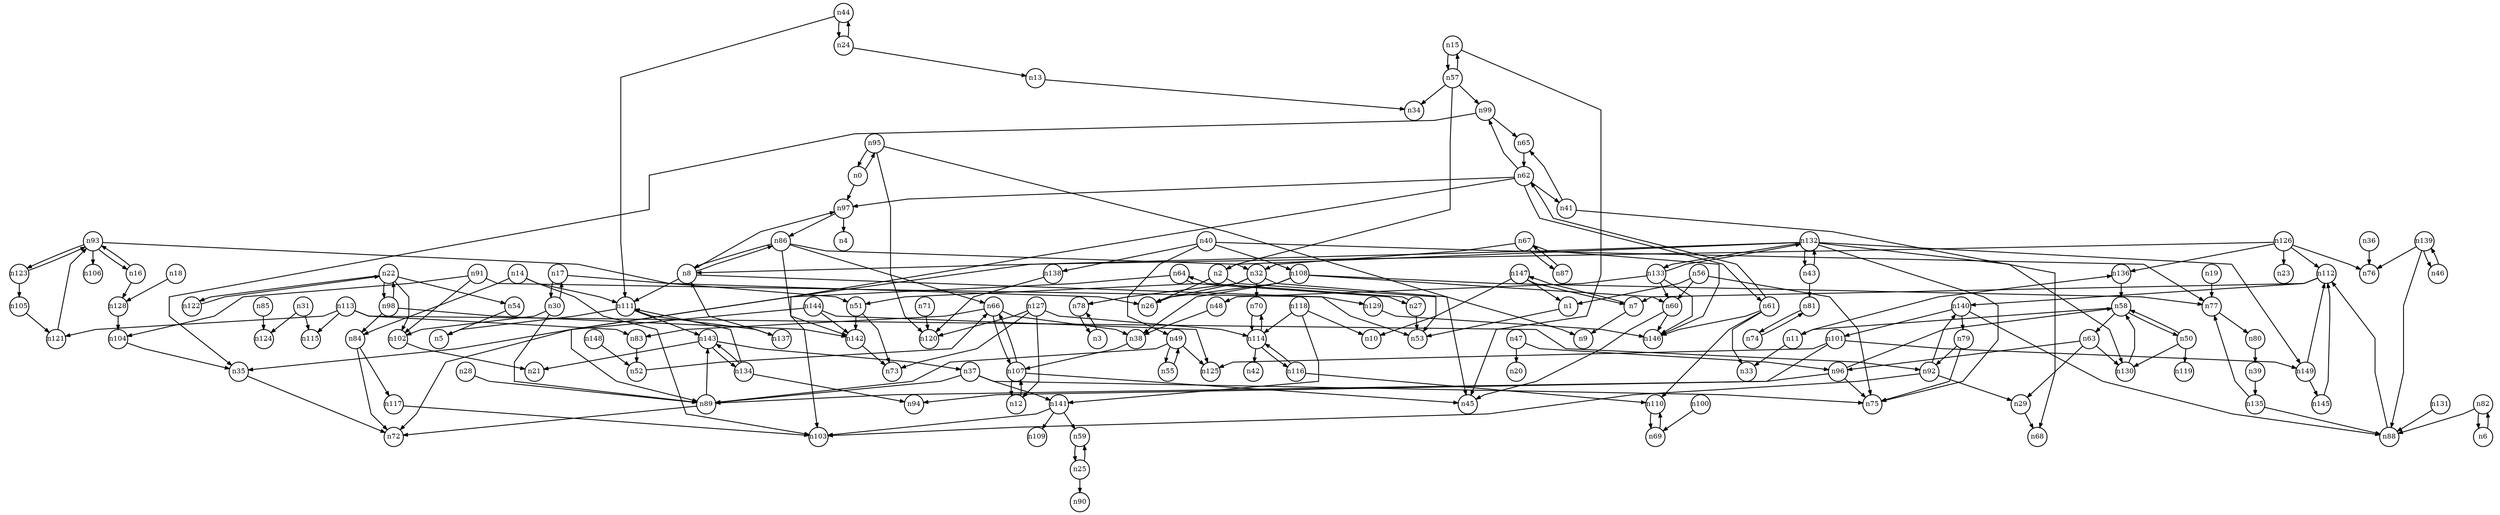 digraph G{
splines=polyline;
ranksep=0.22;
nodesep=0.22;
nodesize=0.32;
fontsize=8
edge [arrowsize=0.5]
node [fontsize=8 shape=circle width=0.32 fixedsize=shape];

n95 -> n45
n95 -> n120
n95 -> n0
n0 -> n95
n0 -> n97
n97 -> n4
n97 -> n86
n1 -> n53
n2 -> n26
n2 -> n51
n2 -> n53
n51 -> n73
n51 -> n142
n78 -> n3
n3 -> n78
n7 -> n9
n7 -> n147
n8 -> n53
n8 -> n97
n8 -> n111
n8 -> n86
n111 -> n5
n111 -> n137
n111 -> n143
n11 -> n33
n11 -> n136
n136 -> n58
n13 -> n34
n84 -> n72
n84 -> n117
n14 -> n84
n14 -> n103
n14 -> n111
n15 -> n45
n15 -> n57
n128 -> n104
n16 -> n128
n16 -> n93
n17 -> n26
n17 -> n30
n18 -> n128
n77 -> n80
n19 -> n77
n54 -> n5
n22 -> n54
n22 -> n98
n22 -> n102
n22 -> n122
n98 -> n84
n98 -> n142
n98 -> n22
n102 -> n21
n122 -> n22
n24 -> n13
n24 -> n44
n59 -> n25
n25 -> n59
n25 -> n90
n27 -> n53
n27 -> n64
n89 -> n72
n89 -> n143
n28 -> n89
n29 -> n68
n30 -> n17
n30 -> n89
n30 -> n102
n31 -> n115
n31 -> n124
n32 -> n9
n32 -> n26
n32 -> n70
n32 -> n78
n70 -> n114
n35 -> n72
n36 -> n76
n37 -> n75
n37 -> n89
n37 -> n141
n141 -> n59
n141 -> n103
n141 -> n109
n135 -> n77
n135 -> n88
n39 -> n135
n49 -> n89
n49 -> n125
n49 -> n55
n40 -> n49
n40 -> n77
n40 -> n108
n40 -> n138
n108 -> n26
n108 -> n38
n108 -> n60
n108 -> n77
n138 -> n120
n41 -> n68
n41 -> n65
n81 -> n74
n43 -> n81
n43 -> n132
n44 -> n24
n44 -> n111
n47 -> n20
n47 -> n96
n96 -> n75
n96 -> n89
n96 -> n58
n38 -> n107
n48 -> n38
n50 -> n119
n50 -> n130
n50 -> n58
n130 -> n58
n142 -> n73
n55 -> n49
n56 -> n1
n56 -> n60
n56 -> n75
n60 -> n45
n60 -> n146
n57 -> n2
n57 -> n15
n57 -> n34
n57 -> n99
n99 -> n35
n99 -> n65
n58 -> n11
n58 -> n50
n58 -> n63
n63 -> n29
n63 -> n96
n63 -> n130
n61 -> n33
n61 -> n62
n61 -> n110
n61 -> n146
n62 -> n41
n62 -> n97
n62 -> n99
n62 -> n103
n62 -> n61
n110 -> n69
n64 -> n27
n64 -> n72
n65 -> n62
n66 -> n38
n66 -> n83
n66 -> n107
n83 -> n52
n67 -> n32
n67 -> n87
n67 -> n146
n87 -> n67
n71 -> n120
n74 -> n81
n79 -> n75
n79 -> n92
n80 -> n39
n6 -> n82
n82 -> n6
n82 -> n88
n88 -> n112
n52 -> n66
n117 -> n103
n85 -> n124
n86 -> n8
n86 -> n32
n86 -> n66
n86 -> n142
n91 -> n102
n91 -> n104
n91 -> n129
n104 -> n35
n129 -> n146
n92 -> n29
n92 -> n103
n92 -> n140
n140 -> n79
n140 -> n88
n140 -> n101
n93 -> n16
n93 -> n51
n93 -> n106
n93 -> n123
n123 -> n105
n123 -> n93
n69 -> n110
n100 -> n69
n101 -> n94
n101 -> n125
n101 -> n149
n149 -> n145
n149 -> n112
n121 -> n93
n105 -> n121
n12 -> n107
n107 -> n12
n107 -> n45
n107 -> n66
n137 -> n8
n112 -> n7
n112 -> n140
n113 -> n83
n113 -> n92
n113 -> n115
n113 -> n121
n114 -> n42
n114 -> n70
n114 -> n116
n116 -> n110
n116 -> n114
n118 -> n10
n118 -> n114
n118 -> n141
n126 -> n8
n126 -> n23
n126 -> n76
n126 -> n112
n126 -> n136
n127 -> n12
n127 -> n73
n127 -> n114
n127 -> n120
n131 -> n88
n132 -> n2
n132 -> n43
n132 -> n75
n132 -> n89
n132 -> n130
n132 -> n149
n132 -> n133
n133 -> n48
n133 -> n60
n133 -> n132
n133 -> n146
n134 -> n94
n134 -> n111
n134 -> n143
n46 -> n139
n139 -> n46
n139 -> n76
n139 -> n88
n143 -> n21
n143 -> n37
n143 -> n134
n144 -> n35
n144 -> n125
n144 -> n142
n147 -> n1
n147 -> n7
n147 -> n10
n148 -> n52
n145 -> n112
}
